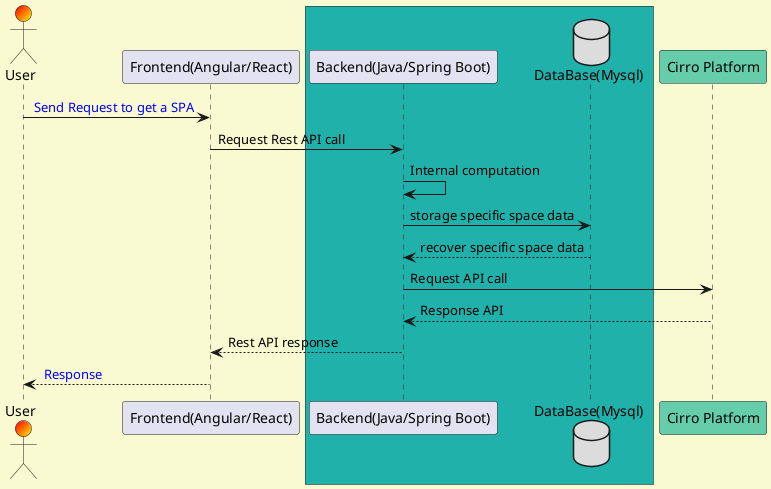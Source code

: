 @startuml sequence_diagram

' Define the background color
'skinparam backgroundColor #EBF72B

skinparam backgroundColor #LightGoldenRodYellow

actor User as u #Red/Yellow

'actor User as u #Red/LightGreen

participant "Frontend(Angular/React)" as FE

box #LightSeaGreen
'box #LightGreen

participant "Backend(Java/Spring Boot)" as BE

database "DataBase(Mysql)" as DB #Gainsboro
end box

participant "Cirro Platform" as CP #MediumAquaMarine
'participant "Cirro Platform" as CP #AAFAC9



u -> FE: <color:Blue> Send Request to get a SPA

FE-> BE:Request Rest API call

BE -> BE:Internal computation

BE -> DB:storage specific space data

DB --> BE:recover specific space data

BE -> CP:Request API call

CP --> BE:Response API

BE --> FE:Rest API response

FE --> u: <color:Blue> Response


@enduml